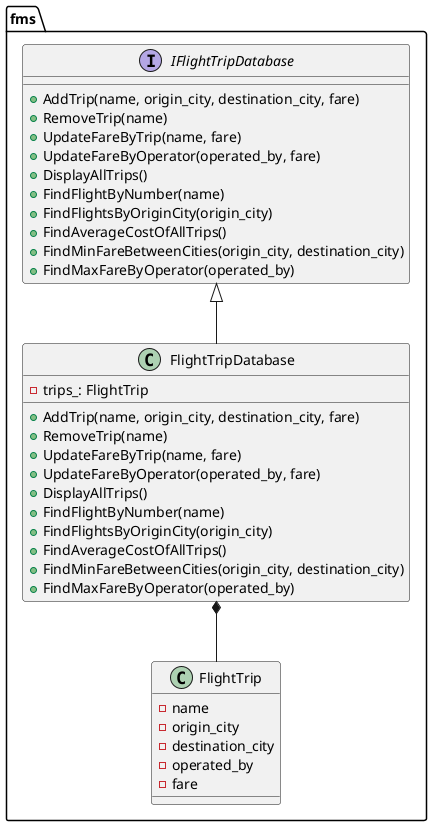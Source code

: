 @startuml

namespace fms {

class FlightTrip {
    - name
    - origin_city
    - destination_city
    - operated_by
    - fare
}

interface IFlightTripDatabase  {
    + AddTrip(name, origin_city, destination_city, fare)
    + RemoveTrip(name)
    + UpdateFareByTrip(name, fare)
    + UpdateFareByOperator(operated_by, fare)
    + DisplayAllTrips()
    + FindFlightByNumber(name) 
    + FindFlightsByOriginCity(origin_city) 
    + FindAverageCostOfAllTrips() 
    + FindMinFareBetweenCities(origin_city, destination_city) 
    + FindMaxFareByOperator(operated_by) 
}

class FlightTripDatabase {
    + AddTrip(name, origin_city, destination_city, fare)
    + RemoveTrip(name)
    + UpdateFareByTrip(name, fare)
    + UpdateFareByOperator(operated_by, fare)
    + DisplayAllTrips()
    + FindFlightByNumber(name) 
    + FindFlightsByOriginCity(origin_city) 
    + FindAverageCostOfAllTrips() 
    + FindMinFareBetweenCities(origin_city, destination_city) 
    + FindMaxFareByOperator(operated_by) 

    - trips_: FlightTrip
}

IFlightTripDatabase <|-- FlightTripDatabase
FlightTripDatabase *-- FlightTrip

}

@enduml
